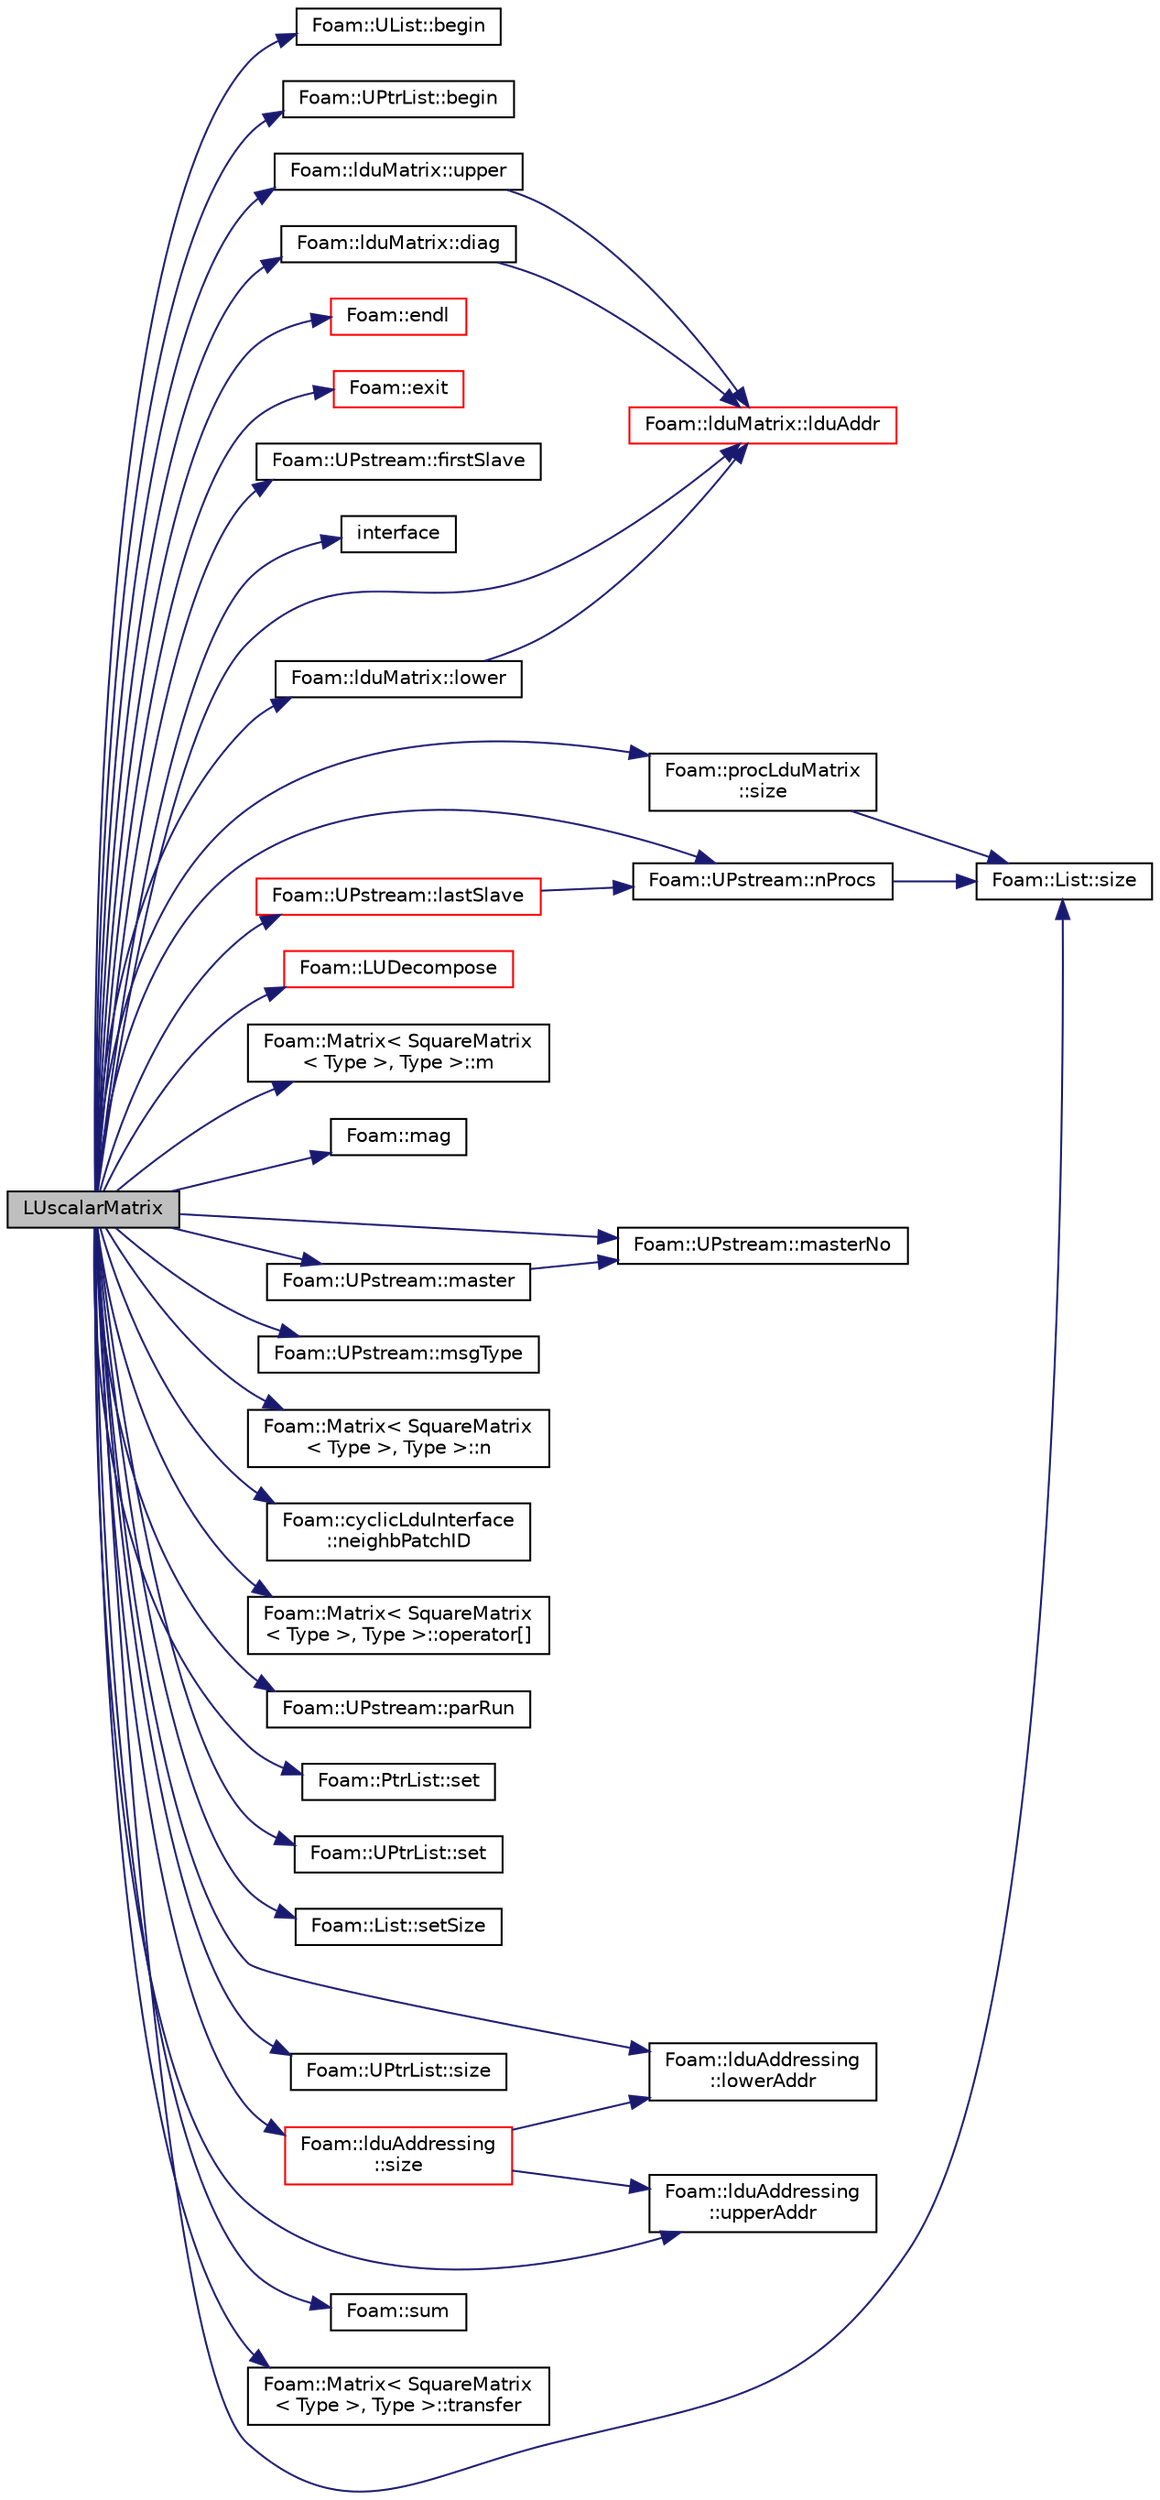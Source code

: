 digraph "LUscalarMatrix"
{
  bgcolor="transparent";
  edge [fontname="Helvetica",fontsize="10",labelfontname="Helvetica",labelfontsize="10"];
  node [fontname="Helvetica",fontsize="10",shape=record];
  rankdir="LR";
  Node11 [label="LUscalarMatrix",height=0.2,width=0.4,color="black", fillcolor="grey75", style="filled", fontcolor="black"];
  Node11 -> Node12 [color="midnightblue",fontsize="10",style="solid",fontname="Helvetica"];
  Node12 [label="Foam::UList::begin",height=0.2,width=0.4,color="black",URL="$a26837.html#a8a0643ef7f391465066f7f07d45ce934",tooltip="Return an iterator to begin traversing the UList. "];
  Node11 -> Node13 [color="midnightblue",fontsize="10",style="solid",fontname="Helvetica"];
  Node13 [label="Foam::UPtrList::begin",height=0.2,width=0.4,color="black",URL="$a27101.html#a169ad4153b300672ec298a08076e707b",tooltip="Return an iterator to begin traversing the UPtrList. "];
  Node11 -> Node14 [color="midnightblue",fontsize="10",style="solid",fontname="Helvetica"];
  Node14 [label="Foam::lduMatrix::diag",height=0.2,width=0.4,color="black",URL="$a27929.html#a9140aaa9630c2cba2fe28369a649f2f0"];
  Node14 -> Node15 [color="midnightblue",fontsize="10",style="solid",fontname="Helvetica"];
  Node15 [label="Foam::lduMatrix::lduAddr",height=0.2,width=0.4,color="red",URL="$a27929.html#a9b4176b96c4c508a072b5c69fb71b861",tooltip="Return the LDU addressing. "];
  Node11 -> Node17 [color="midnightblue",fontsize="10",style="solid",fontname="Helvetica"];
  Node17 [label="Foam::endl",height=0.2,width=0.4,color="red",URL="$a21851.html#a2db8fe02a0d3909e9351bb4275b23ce4",tooltip="Add newline and flush stream. "];
  Node11 -> Node19 [color="midnightblue",fontsize="10",style="solid",fontname="Helvetica"];
  Node19 [label="Foam::exit",height=0.2,width=0.4,color="red",URL="$a21851.html#a06ca7250d8e89caf05243ec094843642"];
  Node11 -> Node66 [color="midnightblue",fontsize="10",style="solid",fontname="Helvetica"];
  Node66 [label="Foam::UPstream::firstSlave",height=0.2,width=0.4,color="black",URL="$a27377.html#acf61876860b10a79aff95e52dd0c533f",tooltip="Process index of first slave. "];
  Node11 -> Node67 [color="midnightblue",fontsize="10",style="solid",fontname="Helvetica"];
  Node67 [label="interface",height=0.2,width=0.4,color="black",URL="$a41429.html#a8c09a0b889457752a4a7c285d39f7787"];
  Node11 -> Node68 [color="midnightblue",fontsize="10",style="solid",fontname="Helvetica"];
  Node68 [label="Foam::UPstream::lastSlave",height=0.2,width=0.4,color="red",URL="$a27377.html#a6ba6de79b96f3b7f2d987b2b657f47e1",tooltip="Process index of last slave. "];
  Node68 -> Node69 [color="midnightblue",fontsize="10",style="solid",fontname="Helvetica"];
  Node69 [label="Foam::UPstream::nProcs",height=0.2,width=0.4,color="black",URL="$a27377.html#aada0e04d8127eda8ee95be0772754a4f",tooltip="Number of processes in parallel run. "];
  Node69 -> Node70 [color="midnightblue",fontsize="10",style="solid",fontname="Helvetica"];
  Node70 [label="Foam::List::size",height=0.2,width=0.4,color="black",URL="$a26833.html#a8a5f6fa29bd4b500caf186f60245b384",tooltip="Override size to be inconsistent with allocated storage. "];
  Node11 -> Node15 [color="midnightblue",fontsize="10",style="solid",fontname="Helvetica"];
  Node11 -> Node73 [color="midnightblue",fontsize="10",style="solid",fontname="Helvetica"];
  Node73 [label="Foam::lduMatrix::lower",height=0.2,width=0.4,color="black",URL="$a27929.html#a734a4ef740d3c42f77537ecea178a161"];
  Node73 -> Node15 [color="midnightblue",fontsize="10",style="solid",fontname="Helvetica"];
  Node11 -> Node74 [color="midnightblue",fontsize="10",style="solid",fontname="Helvetica"];
  Node74 [label="Foam::lduAddressing\l::lowerAddr",height=0.2,width=0.4,color="black",URL="$a27897.html#acd71c2321f86cb61103e8d46142d19b3",tooltip="Return lower addressing. "];
  Node11 -> Node75 [color="midnightblue",fontsize="10",style="solid",fontname="Helvetica"];
  Node75 [label="Foam::LUDecompose",height=0.2,width=0.4,color="red",URL="$a21851.html#a4c90a8a26de44c9bed71aef2138ce997",tooltip="LU decompose the matrix with pivoting. "];
  Node11 -> Node77 [color="midnightblue",fontsize="10",style="solid",fontname="Helvetica"];
  Node77 [label="Foam::Matrix\< SquareMatrix\l\< Type \>, Type \>::m",height=0.2,width=0.4,color="black",URL="$a27889.html#a910305ebc963132f09b276357a5a6da0",tooltip="Return the number of rows. "];
  Node11 -> Node78 [color="midnightblue",fontsize="10",style="solid",fontname="Helvetica"];
  Node78 [label="Foam::mag",height=0.2,width=0.4,color="black",URL="$a21851.html#a929da2a3fdcf3dacbbe0487d3a330dae"];
  Node11 -> Node79 [color="midnightblue",fontsize="10",style="solid",fontname="Helvetica"];
  Node79 [label="Foam::UPstream::master",height=0.2,width=0.4,color="black",URL="$a27377.html#a36af549940a0aae3733774649594489f",tooltip="Am I the master process. "];
  Node79 -> Node80 [color="midnightblue",fontsize="10",style="solid",fontname="Helvetica"];
  Node80 [label="Foam::UPstream::masterNo",height=0.2,width=0.4,color="black",URL="$a27377.html#a30260fa445b5e3e14a9042269664adde",tooltip="Process index of the master. "];
  Node11 -> Node80 [color="midnightblue",fontsize="10",style="solid",fontname="Helvetica"];
  Node11 -> Node81 [color="midnightblue",fontsize="10",style="solid",fontname="Helvetica"];
  Node81 [label="Foam::UPstream::msgType",height=0.2,width=0.4,color="black",URL="$a27377.html#ae5b8fe6652f6320aa6c7f5c44b6f01b7",tooltip="Message tag of standard messages. "];
  Node11 -> Node82 [color="midnightblue",fontsize="10",style="solid",fontname="Helvetica"];
  Node82 [label="Foam::Matrix\< SquareMatrix\l\< Type \>, Type \>::n",height=0.2,width=0.4,color="black",URL="$a27889.html#a8a840ce72ef06572aff1f3e950889757",tooltip="Return the number of columns. "];
  Node11 -> Node83 [color="midnightblue",fontsize="10",style="solid",fontname="Helvetica"];
  Node83 [label="Foam::cyclicLduInterface\l::neighbPatchID",height=0.2,width=0.4,color="black",URL="$a27901.html#a94e79331aa96c486df1af1e9aa23ef2d",tooltip="Return neighbour. "];
  Node11 -> Node69 [color="midnightblue",fontsize="10",style="solid",fontname="Helvetica"];
  Node11 -> Node84 [color="midnightblue",fontsize="10",style="solid",fontname="Helvetica"];
  Node84 [label="Foam::Matrix\< SquareMatrix\l\< Type \>, Type \>::operator[]",height=0.2,width=0.4,color="black",URL="$a27889.html#ad45f0c48fdd6db7dd8a366abed87cc32",tooltip="Return subscript-checked row of Matrix. "];
  Node11 -> Node45 [color="midnightblue",fontsize="10",style="solid",fontname="Helvetica"];
  Node45 [label="Foam::UPstream::parRun",height=0.2,width=0.4,color="black",URL="$a27377.html#adbb27f04b5705440fb8b09f278059011",tooltip="Is this a parallel run? "];
  Node11 -> Node85 [color="midnightblue",fontsize="10",style="solid",fontname="Helvetica"];
  Node85 [label="Foam::PtrList::set",height=0.2,width=0.4,color="black",URL="$a27029.html#a2d4fe99e7a41d6359b3c1946995622a0",tooltip="Is element set. "];
  Node11 -> Node86 [color="midnightblue",fontsize="10",style="solid",fontname="Helvetica"];
  Node86 [label="Foam::UPtrList::set",height=0.2,width=0.4,color="black",URL="$a27101.html#a2d4fe99e7a41d6359b3c1946995622a0",tooltip="Is element set. "];
  Node11 -> Node87 [color="midnightblue",fontsize="10",style="solid",fontname="Helvetica"];
  Node87 [label="Foam::List::setSize",height=0.2,width=0.4,color="black",URL="$a26833.html#aedb985ffeaf1bdbfeccc2a8730405703",tooltip="Reset size of List. "];
  Node11 -> Node88 [color="midnightblue",fontsize="10",style="solid",fontname="Helvetica"];
  Node88 [label="Foam::procLduMatrix\l::size",height=0.2,width=0.4,color="black",URL="$a28177.html#a9facbf0a118d395c89884e45a5ca4e4b"];
  Node88 -> Node70 [color="midnightblue",fontsize="10",style="solid",fontname="Helvetica"];
  Node11 -> Node70 [color="midnightblue",fontsize="10",style="solid",fontname="Helvetica"];
  Node11 -> Node89 [color="midnightblue",fontsize="10",style="solid",fontname="Helvetica"];
  Node89 [label="Foam::UPtrList::size",height=0.2,width=0.4,color="black",URL="$a27101.html#a47b3bf30da1eb3ab8076b5fbe00e0494",tooltip="Return the number of elements in the UPtrList. "];
  Node11 -> Node90 [color="midnightblue",fontsize="10",style="solid",fontname="Helvetica"];
  Node90 [label="Foam::lduAddressing\l::size",height=0.2,width=0.4,color="red",URL="$a27897.html#a9facbf0a118d395c89884e45a5ca4e4b",tooltip="Return number of equations. "];
  Node90 -> Node74 [color="midnightblue",fontsize="10",style="solid",fontname="Helvetica"];
  Node90 -> Node116 [color="midnightblue",fontsize="10",style="solid",fontname="Helvetica"];
  Node116 [label="Foam::lduAddressing\l::upperAddr",height=0.2,width=0.4,color="black",URL="$a27897.html#ac0baafb7743d958e9e27804c8c53f1b8",tooltip="Return upper addressing. "];
  Node11 -> Node123 [color="midnightblue",fontsize="10",style="solid",fontname="Helvetica"];
  Node123 [label="Foam::sum",height=0.2,width=0.4,color="black",URL="$a21851.html#a3d8733143aad0e03b300186ab4bef137"];
  Node11 -> Node124 [color="midnightblue",fontsize="10",style="solid",fontname="Helvetica"];
  Node124 [label="Foam::Matrix\< SquareMatrix\l\< Type \>, Type \>::transfer",height=0.2,width=0.4,color="black",URL="$a27889.html#a93d40b8a05883de27dab00922c927120",tooltip="Transfer the contents of the argument Matrix into this Matrix. "];
  Node11 -> Node125 [color="midnightblue",fontsize="10",style="solid",fontname="Helvetica"];
  Node125 [label="Foam::lduMatrix::upper",height=0.2,width=0.4,color="black",URL="$a27929.html#a11672a767f497e24dce3ff31da13d9d0"];
  Node125 -> Node15 [color="midnightblue",fontsize="10",style="solid",fontname="Helvetica"];
  Node11 -> Node116 [color="midnightblue",fontsize="10",style="solid",fontname="Helvetica"];
}
